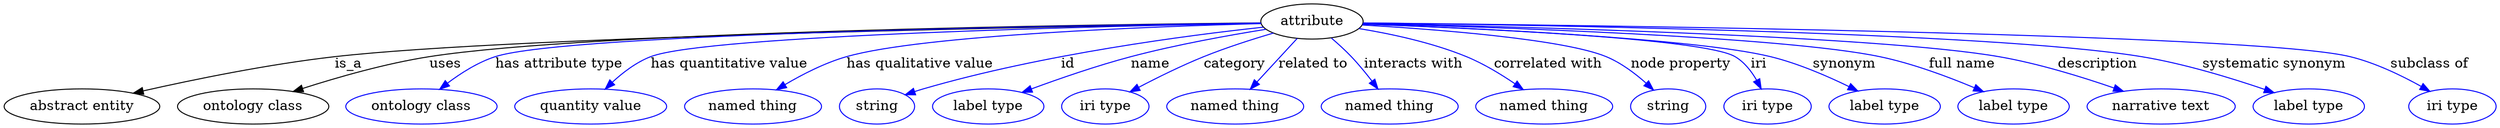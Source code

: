digraph {
	graph [bb="0,0,2073.8,123"];
	node [label="\N"];
	attribute	 [height=0.5,
		label=attribute,
		pos="1088.4,105",
		width=1.1193];
	"abstract entity"	 [height=0.5,
		pos="60.445,18",
		width=1.679];
	attribute -> "abstract entity"	 [label=is_a,
		lp="291.44,61.5",
		pos="e,103.81,30.71 1047.9,104.11 905.94,100.85 431.34,88.704 280.44,69 222.61,61.449 157.71,45.454 113.48,33.378"];
	"ontology class"	 [height=0.5,
		pos="200.44,18",
		width=1.7151];
	attribute -> "ontology class"	 [label=uses,
		lp="378.44,61.5",
		pos="e,237.7,32.366 1048.1,104.31 916.31,101.83 499.02,92.296 366.44,69 325.41,61.789 280.3,47.5 247.47,35.877"];
	"has attribute type"	 [color=blue,
		height=0.5,
		label="ontology class",
		pos="341.44,18",
		width=1.7151];
	attribute -> "has attribute type"	 [color=blue,
		label="has attribute type",
		lp="473.44,61.5",
		pos="e,363.1,35.073 1048,103.93 913.32,100.23 485.66,87.149 426.44,69 406.91,63.014 387.22,51.614 371.71,41.108",
		style=solid];
	"has quantitative value"	 [color=blue,
		height=0.5,
		label="quantity value",
		pos="482.44,18",
		width=1.6971];
	attribute -> "has quantitative value"	 [color=blue,
		label="has quantitative value",
		lp="609.94,61.5",
		pos="e,499.75,35.499 1047.9,103.62 930.62,99.43 596.63,86.131 550.44,69 534.71,63.163 519.53,52.444 507.52,42.334",
		style=solid];
	"has qualitative value"	 [color=blue,
		height=0.5,
		label="named thing",
		pos="616.44,18",
		width=1.5346];
	attribute -> "has qualitative value"	 [color=blue,
		label="has qualitative value",
		lp="762.44,61.5",
		pos="e,639.25,34.534 1048.2,103.34 963.46,99.502 769.35,88.788 706.44,69 685.77,62.498 664.6,50.796 647.98,40.24",
		style=solid];
	id	 [color=blue,
		height=0.5,
		label=string,
		pos="720.44,18",
		width=0.84854];
	attribute -> id	 [color=blue,
		label=id,
		lp="881.94,61.5",
		pos="e,744.29,29.52 1049.4,100.17 987.04,91.702 861.58,71.607 760.44,36 758.2,35.21 755.91,34.346 753.62,33.436",
		style=solid];
	name	 [color=blue,
		height=0.5,
		label="label type",
		pos="814.44,18",
		width=1.2638];
	attribute -> name	 [color=blue,
		label=name,
		lp="955.94,61.5",
		pos="e,844.54,31.631 1051.5,97.591 1021.3,91.156 977.7,80.999 940.44,69 910.9,59.483 878.45,46.281 853.88,35.694",
		style=solid];
	category	 [color=blue,
		height=0.5,
		label="iri type",
		pos="914.44,18",
		width=1.011];
	attribute -> category	 [color=blue,
		label=category,
		lp="1025.9,61.5",
		pos="e,937.16,32.251 1057.8,93.276 1041.2,86.651 1020.4,77.925 1002.4,69 983.23,59.459 962.43,47.487 945.88,37.54",
		style=solid];
	"related to"	 [color=blue,
		height=0.5,
		label="named thing",
		pos="1024.4,18",
		width=1.5346];
	attribute -> "related to"	 [color=blue,
		label="related to",
		lp="1086.4,61.5",
		pos="e,1037.5,35.75 1075.8,87.812 1066.6,75.345 1054.1,58.26 1043.7,44.112",
		style=solid];
	"interacts with"	 [color=blue,
		height=0.5,
		label="named thing",
		pos="1152.4,18",
		width=1.5346];
	attribute -> "interacts with"	 [color=blue,
		label="interacts with",
		lp="1164.4,61.5",
		pos="e,1140.3,35.61 1102,87.912 1106.6,81.971 1111.8,75.234 1116.4,69 1122.4,60.943 1128.8,52.048 1134.5,43.973",
		style=solid];
	"correlated with"	 [color=blue,
		height=0.5,
		label="named thing",
		pos="1280.4,18",
		width=1.5346];
	attribute -> "correlated with"	 [color=blue,
		label="correlated with",
		lp="1272.4,61.5",
		pos="e,1259.5,34.76 1124.6,96.869 1148.2,90.824 1179.5,81.47 1205.4,69 1221.4,61.337 1237.8,50.574 1251.2,40.909",
		style=solid];
	"node property"	 [color=blue,
		height=0.5,
		label=string,
		pos="1384.4,18",
		width=0.84854];
	attribute -> "node property"	 [color=blue,
		label="node property",
		lp="1381.4,61.5",
		pos="e,1368.8,33.517 1128.2,101.12 1184.4,95.238 1284.1,83.214 1317.4,69 1333.4,62.195 1348.9,50.746 1361,40.418",
		style=solid];
	iri	 [color=blue,
		height=0.5,
		label="iri type",
		pos="1469.4,18",
		width=1.011];
	attribute -> iri	 [color=blue,
		label=iri,
		lp="1449.9,61.5",
		pos="e,1458.8,35.25 1129,104.23 1206.6,102.17 1372.9,94.797 1423.4,69 1434.9,63.13 1444.9,53.101 1452.7,43.482",
		style=solid];
	synonym	 [color=blue,
		height=0.5,
		label="label type",
		pos="1569.4,18",
		width=1.2638];
	attribute -> synonym	 [color=blue,
		label=synonym,
		lp="1526.9,61.5",
		pos="e,1544,32.976 1128.5,102.85 1211.3,98.123 1398.7,85.887 1460.4,69 1486.6,61.844 1514.3,48.835 1535.2,37.747",
		style=solid];
	"full name"	 [color=blue,
		height=0.5,
		label="label type",
		pos="1678.4,18",
		width=1.2638];
	attribute -> "full name"	 [color=blue,
		label="full name",
		lp="1627.9,61.5",
		pos="e,1650.7,32.604 1128.9,103.54 1227,99.74 1475.7,88.44 1556.4,69 1586.1,61.866 1617.8,48.422 1641.4,37.128",
		style=solid];
	description	 [color=blue,
		height=0.5,
		label="narrative text",
		pos="1799.4,18",
		width=1.6068];
	attribute -> description	 [color=blue,
		label=description,
		lp="1740.9,61.5",
		pos="e,1766.6,32.901 1128.8,103.94 1241.3,100.74 1557,90.1 1658.4,69 1692.6,61.887 1729.7,48.22 1757.3,36.823",
		style=solid];
	"systematic synonym"	 [color=blue,
		height=0.5,
		label="label type",
		pos="1920.4,18",
		width=1.2638];
	attribute -> "systematic synonym"	 [color=blue,
		label="systematic synonym",
		lp="1884.4,61.5",
		pos="e,1890,31.569 1129.1,104.39 1257,102.23 1650.5,93.711 1775.4,69 1812.1,61.743 1852.1,47.145 1880.8,35.42",
		style=solid];
	"subclass of"	 [color=blue,
		height=0.5,
		label="iri type",
		pos="2037.4,18",
		width=1.011];
	attribute -> "subclass of"	 [color=blue,
		label="subclass of",
		lp="2008.9,61.5",
		pos="e,2016.9,32.933 1129,104.38 1288.1,101.8 1865.5,91.002 1944.4,69 1967.3,62.643 1990.6,49.805 2008.2,38.601",
		style=solid];
}
